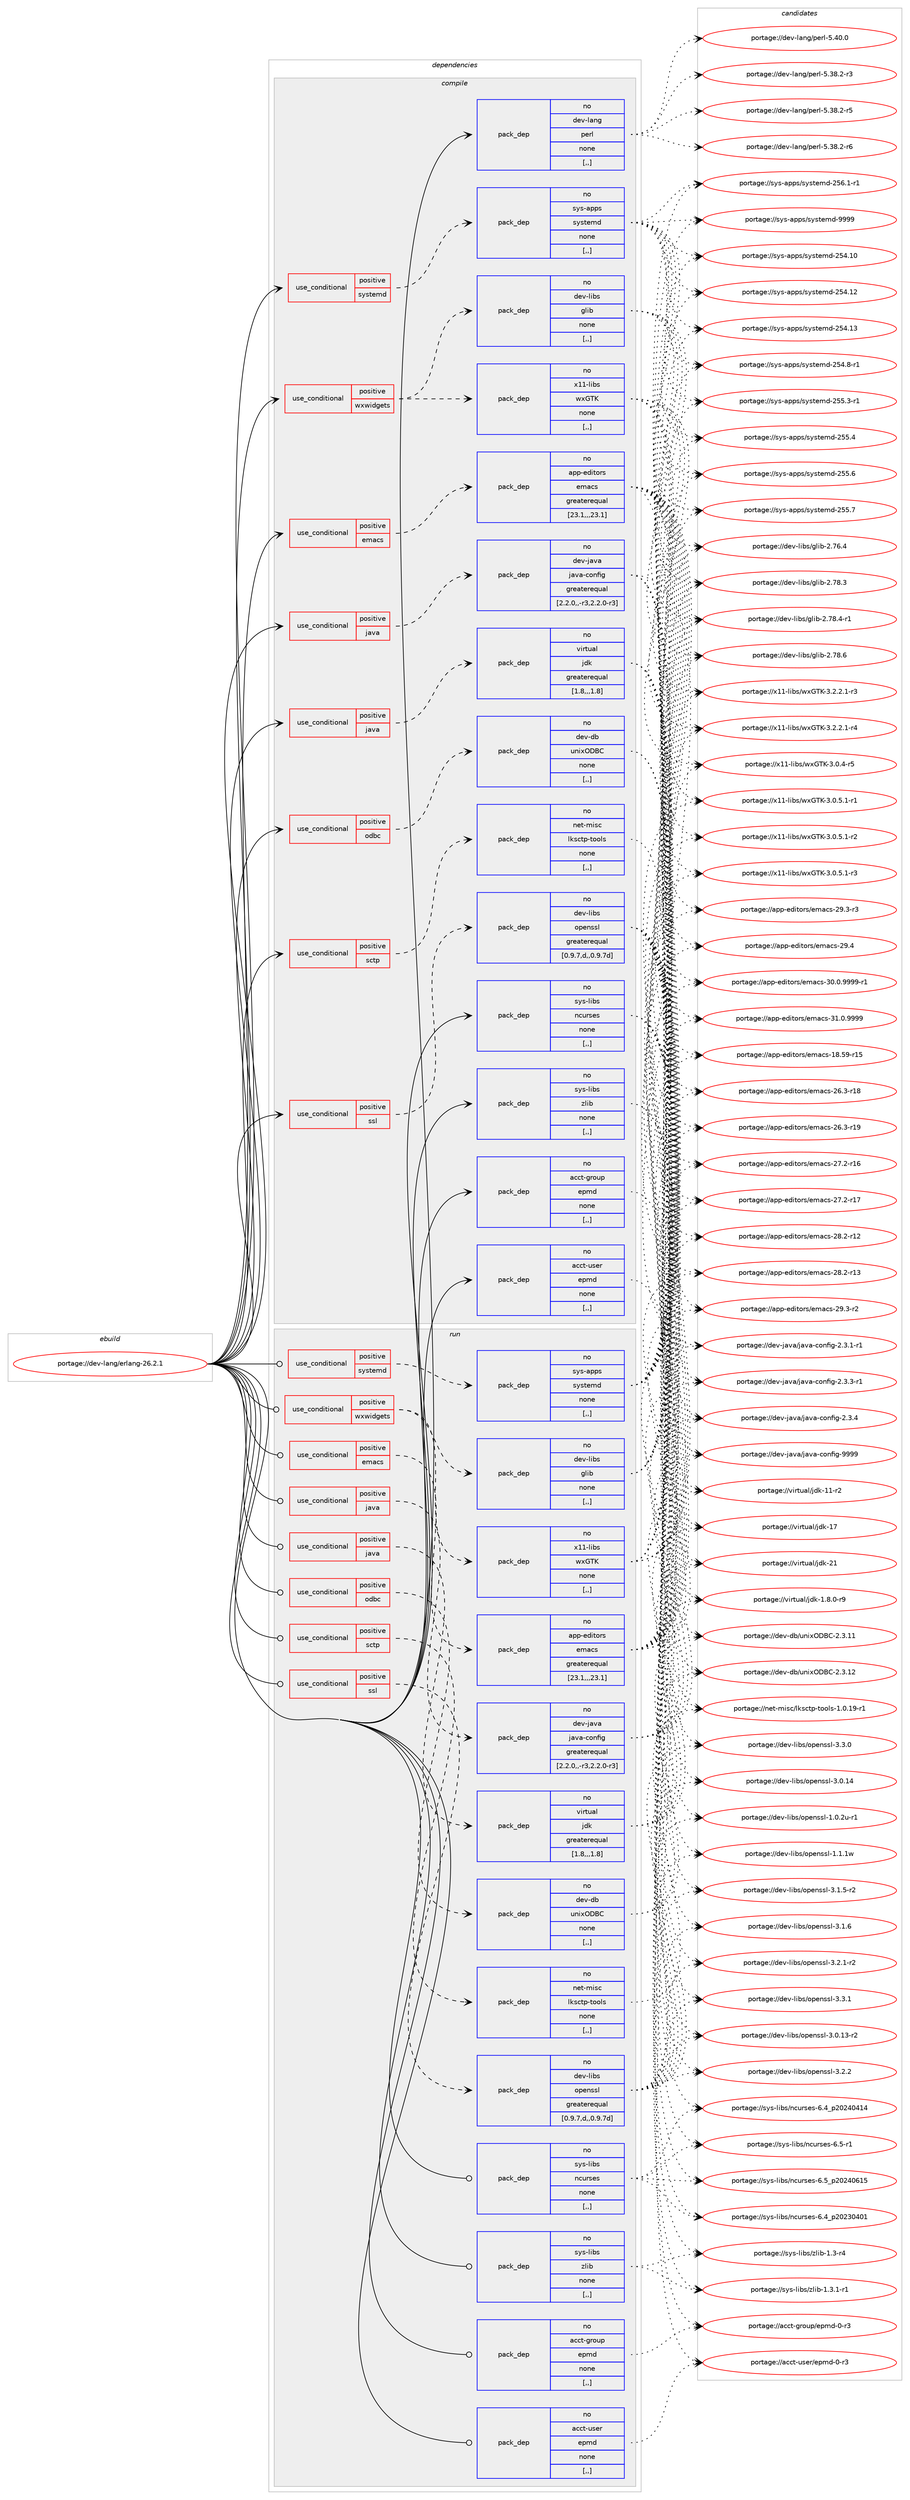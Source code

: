 digraph prolog {

# *************
# Graph options
# *************

newrank=true;
concentrate=true;
compound=true;
graph [rankdir=LR,fontname=Helvetica,fontsize=10,ranksep=1.5];#, ranksep=2.5, nodesep=0.2];
edge  [arrowhead=vee];
node  [fontname=Helvetica,fontsize=10];

# **********
# The ebuild
# **********

subgraph cluster_leftcol {
color=gray;
rank=same;
label=<<i>ebuild</i>>;
id [label="portage://dev-lang/erlang-26.2.1", color=red, width=4, href="../dev-lang/erlang-26.2.1.svg"];
}

# ****************
# The dependencies
# ****************

subgraph cluster_midcol {
color=gray;
label=<<i>dependencies</i>>;
subgraph cluster_compile {
fillcolor="#eeeeee";
style=filled;
label=<<i>compile</i>>;
subgraph cond22163 {
dependency96326 [label=<<TABLE BORDER="0" CELLBORDER="1" CELLSPACING="0" CELLPADDING="4"><TR><TD ROWSPAN="3" CELLPADDING="10">use_conditional</TD></TR><TR><TD>positive</TD></TR><TR><TD>emacs</TD></TR></TABLE>>, shape=none, color=red];
subgraph pack73131 {
dependency96327 [label=<<TABLE BORDER="0" CELLBORDER="1" CELLSPACING="0" CELLPADDING="4" WIDTH="220"><TR><TD ROWSPAN="6" CELLPADDING="30">pack_dep</TD></TR><TR><TD WIDTH="110">no</TD></TR><TR><TD>app-editors</TD></TR><TR><TD>emacs</TD></TR><TR><TD>greaterequal</TD></TR><TR><TD>[23.1,,,23.1]</TD></TR></TABLE>>, shape=none, color=blue];
}
dependency96326:e -> dependency96327:w [weight=20,style="dashed",arrowhead="vee"];
}
id:e -> dependency96326:w [weight=20,style="solid",arrowhead="vee"];
subgraph cond22164 {
dependency96328 [label=<<TABLE BORDER="0" CELLBORDER="1" CELLSPACING="0" CELLPADDING="4"><TR><TD ROWSPAN="3" CELLPADDING="10">use_conditional</TD></TR><TR><TD>positive</TD></TR><TR><TD>java</TD></TR></TABLE>>, shape=none, color=red];
subgraph pack73132 {
dependency96329 [label=<<TABLE BORDER="0" CELLBORDER="1" CELLSPACING="0" CELLPADDING="4" WIDTH="220"><TR><TD ROWSPAN="6" CELLPADDING="30">pack_dep</TD></TR><TR><TD WIDTH="110">no</TD></TR><TR><TD>dev-java</TD></TR><TR><TD>java-config</TD></TR><TR><TD>greaterequal</TD></TR><TR><TD>[2.2.0,,-r3,2.2.0-r3]</TD></TR></TABLE>>, shape=none, color=blue];
}
dependency96328:e -> dependency96329:w [weight=20,style="dashed",arrowhead="vee"];
}
id:e -> dependency96328:w [weight=20,style="solid",arrowhead="vee"];
subgraph cond22165 {
dependency96330 [label=<<TABLE BORDER="0" CELLBORDER="1" CELLSPACING="0" CELLPADDING="4"><TR><TD ROWSPAN="3" CELLPADDING="10">use_conditional</TD></TR><TR><TD>positive</TD></TR><TR><TD>java</TD></TR></TABLE>>, shape=none, color=red];
subgraph pack73133 {
dependency96331 [label=<<TABLE BORDER="0" CELLBORDER="1" CELLSPACING="0" CELLPADDING="4" WIDTH="220"><TR><TD ROWSPAN="6" CELLPADDING="30">pack_dep</TD></TR><TR><TD WIDTH="110">no</TD></TR><TR><TD>virtual</TD></TR><TR><TD>jdk</TD></TR><TR><TD>greaterequal</TD></TR><TR><TD>[1.8,,,1.8]</TD></TR></TABLE>>, shape=none, color=blue];
}
dependency96330:e -> dependency96331:w [weight=20,style="dashed",arrowhead="vee"];
}
id:e -> dependency96330:w [weight=20,style="solid",arrowhead="vee"];
subgraph cond22166 {
dependency96332 [label=<<TABLE BORDER="0" CELLBORDER="1" CELLSPACING="0" CELLPADDING="4"><TR><TD ROWSPAN="3" CELLPADDING="10">use_conditional</TD></TR><TR><TD>positive</TD></TR><TR><TD>odbc</TD></TR></TABLE>>, shape=none, color=red];
subgraph pack73134 {
dependency96333 [label=<<TABLE BORDER="0" CELLBORDER="1" CELLSPACING="0" CELLPADDING="4" WIDTH="220"><TR><TD ROWSPAN="6" CELLPADDING="30">pack_dep</TD></TR><TR><TD WIDTH="110">no</TD></TR><TR><TD>dev-db</TD></TR><TR><TD>unixODBC</TD></TR><TR><TD>none</TD></TR><TR><TD>[,,]</TD></TR></TABLE>>, shape=none, color=blue];
}
dependency96332:e -> dependency96333:w [weight=20,style="dashed",arrowhead="vee"];
}
id:e -> dependency96332:w [weight=20,style="solid",arrowhead="vee"];
subgraph cond22167 {
dependency96334 [label=<<TABLE BORDER="0" CELLBORDER="1" CELLSPACING="0" CELLPADDING="4"><TR><TD ROWSPAN="3" CELLPADDING="10">use_conditional</TD></TR><TR><TD>positive</TD></TR><TR><TD>sctp</TD></TR></TABLE>>, shape=none, color=red];
subgraph pack73135 {
dependency96335 [label=<<TABLE BORDER="0" CELLBORDER="1" CELLSPACING="0" CELLPADDING="4" WIDTH="220"><TR><TD ROWSPAN="6" CELLPADDING="30">pack_dep</TD></TR><TR><TD WIDTH="110">no</TD></TR><TR><TD>net-misc</TD></TR><TR><TD>lksctp-tools</TD></TR><TR><TD>none</TD></TR><TR><TD>[,,]</TD></TR></TABLE>>, shape=none, color=blue];
}
dependency96334:e -> dependency96335:w [weight=20,style="dashed",arrowhead="vee"];
}
id:e -> dependency96334:w [weight=20,style="solid",arrowhead="vee"];
subgraph cond22168 {
dependency96336 [label=<<TABLE BORDER="0" CELLBORDER="1" CELLSPACING="0" CELLPADDING="4"><TR><TD ROWSPAN="3" CELLPADDING="10">use_conditional</TD></TR><TR><TD>positive</TD></TR><TR><TD>ssl</TD></TR></TABLE>>, shape=none, color=red];
subgraph pack73136 {
dependency96337 [label=<<TABLE BORDER="0" CELLBORDER="1" CELLSPACING="0" CELLPADDING="4" WIDTH="220"><TR><TD ROWSPAN="6" CELLPADDING="30">pack_dep</TD></TR><TR><TD WIDTH="110">no</TD></TR><TR><TD>dev-libs</TD></TR><TR><TD>openssl</TD></TR><TR><TD>greaterequal</TD></TR><TR><TD>[0.9.7,d,,0.9.7d]</TD></TR></TABLE>>, shape=none, color=blue];
}
dependency96336:e -> dependency96337:w [weight=20,style="dashed",arrowhead="vee"];
}
id:e -> dependency96336:w [weight=20,style="solid",arrowhead="vee"];
subgraph cond22169 {
dependency96338 [label=<<TABLE BORDER="0" CELLBORDER="1" CELLSPACING="0" CELLPADDING="4"><TR><TD ROWSPAN="3" CELLPADDING="10">use_conditional</TD></TR><TR><TD>positive</TD></TR><TR><TD>systemd</TD></TR></TABLE>>, shape=none, color=red];
subgraph pack73137 {
dependency96339 [label=<<TABLE BORDER="0" CELLBORDER="1" CELLSPACING="0" CELLPADDING="4" WIDTH="220"><TR><TD ROWSPAN="6" CELLPADDING="30">pack_dep</TD></TR><TR><TD WIDTH="110">no</TD></TR><TR><TD>sys-apps</TD></TR><TR><TD>systemd</TD></TR><TR><TD>none</TD></TR><TR><TD>[,,]</TD></TR></TABLE>>, shape=none, color=blue];
}
dependency96338:e -> dependency96339:w [weight=20,style="dashed",arrowhead="vee"];
}
id:e -> dependency96338:w [weight=20,style="solid",arrowhead="vee"];
subgraph cond22170 {
dependency96340 [label=<<TABLE BORDER="0" CELLBORDER="1" CELLSPACING="0" CELLPADDING="4"><TR><TD ROWSPAN="3" CELLPADDING="10">use_conditional</TD></TR><TR><TD>positive</TD></TR><TR><TD>wxwidgets</TD></TR></TABLE>>, shape=none, color=red];
subgraph pack73138 {
dependency96341 [label=<<TABLE BORDER="0" CELLBORDER="1" CELLSPACING="0" CELLPADDING="4" WIDTH="220"><TR><TD ROWSPAN="6" CELLPADDING="30">pack_dep</TD></TR><TR><TD WIDTH="110">no</TD></TR><TR><TD>dev-libs</TD></TR><TR><TD>glib</TD></TR><TR><TD>none</TD></TR><TR><TD>[,,]</TD></TR></TABLE>>, shape=none, color=blue];
}
dependency96340:e -> dependency96341:w [weight=20,style="dashed",arrowhead="vee"];
subgraph pack73139 {
dependency96342 [label=<<TABLE BORDER="0" CELLBORDER="1" CELLSPACING="0" CELLPADDING="4" WIDTH="220"><TR><TD ROWSPAN="6" CELLPADDING="30">pack_dep</TD></TR><TR><TD WIDTH="110">no</TD></TR><TR><TD>x11-libs</TD></TR><TR><TD>wxGTK</TD></TR><TR><TD>none</TD></TR><TR><TD>[,,]</TD></TR></TABLE>>, shape=none, color=blue];
}
dependency96340:e -> dependency96342:w [weight=20,style="dashed",arrowhead="vee"];
}
id:e -> dependency96340:w [weight=20,style="solid",arrowhead="vee"];
subgraph pack73140 {
dependency96343 [label=<<TABLE BORDER="0" CELLBORDER="1" CELLSPACING="0" CELLPADDING="4" WIDTH="220"><TR><TD ROWSPAN="6" CELLPADDING="30">pack_dep</TD></TR><TR><TD WIDTH="110">no</TD></TR><TR><TD>acct-group</TD></TR><TR><TD>epmd</TD></TR><TR><TD>none</TD></TR><TR><TD>[,,]</TD></TR></TABLE>>, shape=none, color=blue];
}
id:e -> dependency96343:w [weight=20,style="solid",arrowhead="vee"];
subgraph pack73141 {
dependency96344 [label=<<TABLE BORDER="0" CELLBORDER="1" CELLSPACING="0" CELLPADDING="4" WIDTH="220"><TR><TD ROWSPAN="6" CELLPADDING="30">pack_dep</TD></TR><TR><TD WIDTH="110">no</TD></TR><TR><TD>acct-user</TD></TR><TR><TD>epmd</TD></TR><TR><TD>none</TD></TR><TR><TD>[,,]</TD></TR></TABLE>>, shape=none, color=blue];
}
id:e -> dependency96344:w [weight=20,style="solid",arrowhead="vee"];
subgraph pack73142 {
dependency96345 [label=<<TABLE BORDER="0" CELLBORDER="1" CELLSPACING="0" CELLPADDING="4" WIDTH="220"><TR><TD ROWSPAN="6" CELLPADDING="30">pack_dep</TD></TR><TR><TD WIDTH="110">no</TD></TR><TR><TD>dev-lang</TD></TR><TR><TD>perl</TD></TR><TR><TD>none</TD></TR><TR><TD>[,,]</TD></TR></TABLE>>, shape=none, color=blue];
}
id:e -> dependency96345:w [weight=20,style="solid",arrowhead="vee"];
subgraph pack73143 {
dependency96346 [label=<<TABLE BORDER="0" CELLBORDER="1" CELLSPACING="0" CELLPADDING="4" WIDTH="220"><TR><TD ROWSPAN="6" CELLPADDING="30">pack_dep</TD></TR><TR><TD WIDTH="110">no</TD></TR><TR><TD>sys-libs</TD></TR><TR><TD>ncurses</TD></TR><TR><TD>none</TD></TR><TR><TD>[,,]</TD></TR></TABLE>>, shape=none, color=blue];
}
id:e -> dependency96346:w [weight=20,style="solid",arrowhead="vee"];
subgraph pack73144 {
dependency96347 [label=<<TABLE BORDER="0" CELLBORDER="1" CELLSPACING="0" CELLPADDING="4" WIDTH="220"><TR><TD ROWSPAN="6" CELLPADDING="30">pack_dep</TD></TR><TR><TD WIDTH="110">no</TD></TR><TR><TD>sys-libs</TD></TR><TR><TD>zlib</TD></TR><TR><TD>none</TD></TR><TR><TD>[,,]</TD></TR></TABLE>>, shape=none, color=blue];
}
id:e -> dependency96347:w [weight=20,style="solid",arrowhead="vee"];
}
subgraph cluster_compileandrun {
fillcolor="#eeeeee";
style=filled;
label=<<i>compile and run</i>>;
}
subgraph cluster_run {
fillcolor="#eeeeee";
style=filled;
label=<<i>run</i>>;
subgraph cond22171 {
dependency96348 [label=<<TABLE BORDER="0" CELLBORDER="1" CELLSPACING="0" CELLPADDING="4"><TR><TD ROWSPAN="3" CELLPADDING="10">use_conditional</TD></TR><TR><TD>positive</TD></TR><TR><TD>emacs</TD></TR></TABLE>>, shape=none, color=red];
subgraph pack73145 {
dependency96349 [label=<<TABLE BORDER="0" CELLBORDER="1" CELLSPACING="0" CELLPADDING="4" WIDTH="220"><TR><TD ROWSPAN="6" CELLPADDING="30">pack_dep</TD></TR><TR><TD WIDTH="110">no</TD></TR><TR><TD>app-editors</TD></TR><TR><TD>emacs</TD></TR><TR><TD>greaterequal</TD></TR><TR><TD>[23.1,,,23.1]</TD></TR></TABLE>>, shape=none, color=blue];
}
dependency96348:e -> dependency96349:w [weight=20,style="dashed",arrowhead="vee"];
}
id:e -> dependency96348:w [weight=20,style="solid",arrowhead="odot"];
subgraph cond22172 {
dependency96350 [label=<<TABLE BORDER="0" CELLBORDER="1" CELLSPACING="0" CELLPADDING="4"><TR><TD ROWSPAN="3" CELLPADDING="10">use_conditional</TD></TR><TR><TD>positive</TD></TR><TR><TD>java</TD></TR></TABLE>>, shape=none, color=red];
subgraph pack73146 {
dependency96351 [label=<<TABLE BORDER="0" CELLBORDER="1" CELLSPACING="0" CELLPADDING="4" WIDTH="220"><TR><TD ROWSPAN="6" CELLPADDING="30">pack_dep</TD></TR><TR><TD WIDTH="110">no</TD></TR><TR><TD>dev-java</TD></TR><TR><TD>java-config</TD></TR><TR><TD>greaterequal</TD></TR><TR><TD>[2.2.0,,-r3,2.2.0-r3]</TD></TR></TABLE>>, shape=none, color=blue];
}
dependency96350:e -> dependency96351:w [weight=20,style="dashed",arrowhead="vee"];
}
id:e -> dependency96350:w [weight=20,style="solid",arrowhead="odot"];
subgraph cond22173 {
dependency96352 [label=<<TABLE BORDER="0" CELLBORDER="1" CELLSPACING="0" CELLPADDING="4"><TR><TD ROWSPAN="3" CELLPADDING="10">use_conditional</TD></TR><TR><TD>positive</TD></TR><TR><TD>java</TD></TR></TABLE>>, shape=none, color=red];
subgraph pack73147 {
dependency96353 [label=<<TABLE BORDER="0" CELLBORDER="1" CELLSPACING="0" CELLPADDING="4" WIDTH="220"><TR><TD ROWSPAN="6" CELLPADDING="30">pack_dep</TD></TR><TR><TD WIDTH="110">no</TD></TR><TR><TD>virtual</TD></TR><TR><TD>jdk</TD></TR><TR><TD>greaterequal</TD></TR><TR><TD>[1.8,,,1.8]</TD></TR></TABLE>>, shape=none, color=blue];
}
dependency96352:e -> dependency96353:w [weight=20,style="dashed",arrowhead="vee"];
}
id:e -> dependency96352:w [weight=20,style="solid",arrowhead="odot"];
subgraph cond22174 {
dependency96354 [label=<<TABLE BORDER="0" CELLBORDER="1" CELLSPACING="0" CELLPADDING="4"><TR><TD ROWSPAN="3" CELLPADDING="10">use_conditional</TD></TR><TR><TD>positive</TD></TR><TR><TD>odbc</TD></TR></TABLE>>, shape=none, color=red];
subgraph pack73148 {
dependency96355 [label=<<TABLE BORDER="0" CELLBORDER="1" CELLSPACING="0" CELLPADDING="4" WIDTH="220"><TR><TD ROWSPAN="6" CELLPADDING="30">pack_dep</TD></TR><TR><TD WIDTH="110">no</TD></TR><TR><TD>dev-db</TD></TR><TR><TD>unixODBC</TD></TR><TR><TD>none</TD></TR><TR><TD>[,,]</TD></TR></TABLE>>, shape=none, color=blue];
}
dependency96354:e -> dependency96355:w [weight=20,style="dashed",arrowhead="vee"];
}
id:e -> dependency96354:w [weight=20,style="solid",arrowhead="odot"];
subgraph cond22175 {
dependency96356 [label=<<TABLE BORDER="0" CELLBORDER="1" CELLSPACING="0" CELLPADDING="4"><TR><TD ROWSPAN="3" CELLPADDING="10">use_conditional</TD></TR><TR><TD>positive</TD></TR><TR><TD>sctp</TD></TR></TABLE>>, shape=none, color=red];
subgraph pack73149 {
dependency96357 [label=<<TABLE BORDER="0" CELLBORDER="1" CELLSPACING="0" CELLPADDING="4" WIDTH="220"><TR><TD ROWSPAN="6" CELLPADDING="30">pack_dep</TD></TR><TR><TD WIDTH="110">no</TD></TR><TR><TD>net-misc</TD></TR><TR><TD>lksctp-tools</TD></TR><TR><TD>none</TD></TR><TR><TD>[,,]</TD></TR></TABLE>>, shape=none, color=blue];
}
dependency96356:e -> dependency96357:w [weight=20,style="dashed",arrowhead="vee"];
}
id:e -> dependency96356:w [weight=20,style="solid",arrowhead="odot"];
subgraph cond22176 {
dependency96358 [label=<<TABLE BORDER="0" CELLBORDER="1" CELLSPACING="0" CELLPADDING="4"><TR><TD ROWSPAN="3" CELLPADDING="10">use_conditional</TD></TR><TR><TD>positive</TD></TR><TR><TD>ssl</TD></TR></TABLE>>, shape=none, color=red];
subgraph pack73150 {
dependency96359 [label=<<TABLE BORDER="0" CELLBORDER="1" CELLSPACING="0" CELLPADDING="4" WIDTH="220"><TR><TD ROWSPAN="6" CELLPADDING="30">pack_dep</TD></TR><TR><TD WIDTH="110">no</TD></TR><TR><TD>dev-libs</TD></TR><TR><TD>openssl</TD></TR><TR><TD>greaterequal</TD></TR><TR><TD>[0.9.7,d,,0.9.7d]</TD></TR></TABLE>>, shape=none, color=blue];
}
dependency96358:e -> dependency96359:w [weight=20,style="dashed",arrowhead="vee"];
}
id:e -> dependency96358:w [weight=20,style="solid",arrowhead="odot"];
subgraph cond22177 {
dependency96360 [label=<<TABLE BORDER="0" CELLBORDER="1" CELLSPACING="0" CELLPADDING="4"><TR><TD ROWSPAN="3" CELLPADDING="10">use_conditional</TD></TR><TR><TD>positive</TD></TR><TR><TD>systemd</TD></TR></TABLE>>, shape=none, color=red];
subgraph pack73151 {
dependency96361 [label=<<TABLE BORDER="0" CELLBORDER="1" CELLSPACING="0" CELLPADDING="4" WIDTH="220"><TR><TD ROWSPAN="6" CELLPADDING="30">pack_dep</TD></TR><TR><TD WIDTH="110">no</TD></TR><TR><TD>sys-apps</TD></TR><TR><TD>systemd</TD></TR><TR><TD>none</TD></TR><TR><TD>[,,]</TD></TR></TABLE>>, shape=none, color=blue];
}
dependency96360:e -> dependency96361:w [weight=20,style="dashed",arrowhead="vee"];
}
id:e -> dependency96360:w [weight=20,style="solid",arrowhead="odot"];
subgraph cond22178 {
dependency96362 [label=<<TABLE BORDER="0" CELLBORDER="1" CELLSPACING="0" CELLPADDING="4"><TR><TD ROWSPAN="3" CELLPADDING="10">use_conditional</TD></TR><TR><TD>positive</TD></TR><TR><TD>wxwidgets</TD></TR></TABLE>>, shape=none, color=red];
subgraph pack73152 {
dependency96363 [label=<<TABLE BORDER="0" CELLBORDER="1" CELLSPACING="0" CELLPADDING="4" WIDTH="220"><TR><TD ROWSPAN="6" CELLPADDING="30">pack_dep</TD></TR><TR><TD WIDTH="110">no</TD></TR><TR><TD>dev-libs</TD></TR><TR><TD>glib</TD></TR><TR><TD>none</TD></TR><TR><TD>[,,]</TD></TR></TABLE>>, shape=none, color=blue];
}
dependency96362:e -> dependency96363:w [weight=20,style="dashed",arrowhead="vee"];
subgraph pack73153 {
dependency96364 [label=<<TABLE BORDER="0" CELLBORDER="1" CELLSPACING="0" CELLPADDING="4" WIDTH="220"><TR><TD ROWSPAN="6" CELLPADDING="30">pack_dep</TD></TR><TR><TD WIDTH="110">no</TD></TR><TR><TD>x11-libs</TD></TR><TR><TD>wxGTK</TD></TR><TR><TD>none</TD></TR><TR><TD>[,,]</TD></TR></TABLE>>, shape=none, color=blue];
}
dependency96362:e -> dependency96364:w [weight=20,style="dashed",arrowhead="vee"];
}
id:e -> dependency96362:w [weight=20,style="solid",arrowhead="odot"];
subgraph pack73154 {
dependency96365 [label=<<TABLE BORDER="0" CELLBORDER="1" CELLSPACING="0" CELLPADDING="4" WIDTH="220"><TR><TD ROWSPAN="6" CELLPADDING="30">pack_dep</TD></TR><TR><TD WIDTH="110">no</TD></TR><TR><TD>acct-group</TD></TR><TR><TD>epmd</TD></TR><TR><TD>none</TD></TR><TR><TD>[,,]</TD></TR></TABLE>>, shape=none, color=blue];
}
id:e -> dependency96365:w [weight=20,style="solid",arrowhead="odot"];
subgraph pack73155 {
dependency96366 [label=<<TABLE BORDER="0" CELLBORDER="1" CELLSPACING="0" CELLPADDING="4" WIDTH="220"><TR><TD ROWSPAN="6" CELLPADDING="30">pack_dep</TD></TR><TR><TD WIDTH="110">no</TD></TR><TR><TD>acct-user</TD></TR><TR><TD>epmd</TD></TR><TR><TD>none</TD></TR><TR><TD>[,,]</TD></TR></TABLE>>, shape=none, color=blue];
}
id:e -> dependency96366:w [weight=20,style="solid",arrowhead="odot"];
subgraph pack73156 {
dependency96367 [label=<<TABLE BORDER="0" CELLBORDER="1" CELLSPACING="0" CELLPADDING="4" WIDTH="220"><TR><TD ROWSPAN="6" CELLPADDING="30">pack_dep</TD></TR><TR><TD WIDTH="110">no</TD></TR><TR><TD>sys-libs</TD></TR><TR><TD>ncurses</TD></TR><TR><TD>none</TD></TR><TR><TD>[,,]</TD></TR></TABLE>>, shape=none, color=blue];
}
id:e -> dependency96367:w [weight=20,style="solid",arrowhead="odot"];
subgraph pack73157 {
dependency96368 [label=<<TABLE BORDER="0" CELLBORDER="1" CELLSPACING="0" CELLPADDING="4" WIDTH="220"><TR><TD ROWSPAN="6" CELLPADDING="30">pack_dep</TD></TR><TR><TD WIDTH="110">no</TD></TR><TR><TD>sys-libs</TD></TR><TR><TD>zlib</TD></TR><TR><TD>none</TD></TR><TR><TD>[,,]</TD></TR></TABLE>>, shape=none, color=blue];
}
id:e -> dependency96368:w [weight=20,style="solid",arrowhead="odot"];
}
}

# **************
# The candidates
# **************

subgraph cluster_choices {
rank=same;
color=gray;
label=<<i>candidates</i>>;

subgraph choice73131 {
color=black;
nodesep=1;
choice9711211245101100105116111114115471011099799115454956465357451144953 [label="portage://app-editors/emacs-18.59-r15", color=red, width=4,href="../app-editors/emacs-18.59-r15.svg"];
choice97112112451011001051161111141154710110997991154550544651451144956 [label="portage://app-editors/emacs-26.3-r18", color=red, width=4,href="../app-editors/emacs-26.3-r18.svg"];
choice97112112451011001051161111141154710110997991154550544651451144957 [label="portage://app-editors/emacs-26.3-r19", color=red, width=4,href="../app-editors/emacs-26.3-r19.svg"];
choice97112112451011001051161111141154710110997991154550554650451144954 [label="portage://app-editors/emacs-27.2-r16", color=red, width=4,href="../app-editors/emacs-27.2-r16.svg"];
choice97112112451011001051161111141154710110997991154550554650451144955 [label="portage://app-editors/emacs-27.2-r17", color=red, width=4,href="../app-editors/emacs-27.2-r17.svg"];
choice97112112451011001051161111141154710110997991154550564650451144950 [label="portage://app-editors/emacs-28.2-r12", color=red, width=4,href="../app-editors/emacs-28.2-r12.svg"];
choice97112112451011001051161111141154710110997991154550564650451144951 [label="portage://app-editors/emacs-28.2-r13", color=red, width=4,href="../app-editors/emacs-28.2-r13.svg"];
choice971121124510110010511611111411547101109979911545505746514511450 [label="portage://app-editors/emacs-29.3-r2", color=red, width=4,href="../app-editors/emacs-29.3-r2.svg"];
choice971121124510110010511611111411547101109979911545505746514511451 [label="portage://app-editors/emacs-29.3-r3", color=red, width=4,href="../app-editors/emacs-29.3-r3.svg"];
choice97112112451011001051161111141154710110997991154550574652 [label="portage://app-editors/emacs-29.4", color=red, width=4,href="../app-editors/emacs-29.4.svg"];
choice9711211245101100105116111114115471011099799115455148464846575757574511449 [label="portage://app-editors/emacs-30.0.9999-r1", color=red, width=4,href="../app-editors/emacs-30.0.9999-r1.svg"];
choice971121124510110010511611111411547101109979911545514946484657575757 [label="portage://app-editors/emacs-31.0.9999", color=red, width=4,href="../app-editors/emacs-31.0.9999.svg"];
dependency96327:e -> choice9711211245101100105116111114115471011099799115454956465357451144953:w [style=dotted,weight="100"];
dependency96327:e -> choice97112112451011001051161111141154710110997991154550544651451144956:w [style=dotted,weight="100"];
dependency96327:e -> choice97112112451011001051161111141154710110997991154550544651451144957:w [style=dotted,weight="100"];
dependency96327:e -> choice97112112451011001051161111141154710110997991154550554650451144954:w [style=dotted,weight="100"];
dependency96327:e -> choice97112112451011001051161111141154710110997991154550554650451144955:w [style=dotted,weight="100"];
dependency96327:e -> choice97112112451011001051161111141154710110997991154550564650451144950:w [style=dotted,weight="100"];
dependency96327:e -> choice97112112451011001051161111141154710110997991154550564650451144951:w [style=dotted,weight="100"];
dependency96327:e -> choice971121124510110010511611111411547101109979911545505746514511450:w [style=dotted,weight="100"];
dependency96327:e -> choice971121124510110010511611111411547101109979911545505746514511451:w [style=dotted,weight="100"];
dependency96327:e -> choice97112112451011001051161111141154710110997991154550574652:w [style=dotted,weight="100"];
dependency96327:e -> choice9711211245101100105116111114115471011099799115455148464846575757574511449:w [style=dotted,weight="100"];
dependency96327:e -> choice971121124510110010511611111411547101109979911545514946484657575757:w [style=dotted,weight="100"];
}
subgraph choice73132 {
color=black;
nodesep=1;
choice10010111845106971189747106971189745991111101021051034550465146494511449 [label="portage://dev-java/java-config-2.3.1-r1", color=red, width=4,href="../dev-java/java-config-2.3.1-r1.svg"];
choice10010111845106971189747106971189745991111101021051034550465146514511449 [label="portage://dev-java/java-config-2.3.3-r1", color=red, width=4,href="../dev-java/java-config-2.3.3-r1.svg"];
choice1001011184510697118974710697118974599111110102105103455046514652 [label="portage://dev-java/java-config-2.3.4", color=red, width=4,href="../dev-java/java-config-2.3.4.svg"];
choice10010111845106971189747106971189745991111101021051034557575757 [label="portage://dev-java/java-config-9999", color=red, width=4,href="../dev-java/java-config-9999.svg"];
dependency96329:e -> choice10010111845106971189747106971189745991111101021051034550465146494511449:w [style=dotted,weight="100"];
dependency96329:e -> choice10010111845106971189747106971189745991111101021051034550465146514511449:w [style=dotted,weight="100"];
dependency96329:e -> choice1001011184510697118974710697118974599111110102105103455046514652:w [style=dotted,weight="100"];
dependency96329:e -> choice10010111845106971189747106971189745991111101021051034557575757:w [style=dotted,weight="100"];
}
subgraph choice73133 {
color=black;
nodesep=1;
choice11810511411611797108471061001074549465646484511457 [label="portage://virtual/jdk-1.8.0-r9", color=red, width=4,href="../virtual/jdk-1.8.0-r9.svg"];
choice11810511411611797108471061001074549494511450 [label="portage://virtual/jdk-11-r2", color=red, width=4,href="../virtual/jdk-11-r2.svg"];
choice1181051141161179710847106100107454955 [label="portage://virtual/jdk-17", color=red, width=4,href="../virtual/jdk-17.svg"];
choice1181051141161179710847106100107455049 [label="portage://virtual/jdk-21", color=red, width=4,href="../virtual/jdk-21.svg"];
dependency96331:e -> choice11810511411611797108471061001074549465646484511457:w [style=dotted,weight="100"];
dependency96331:e -> choice11810511411611797108471061001074549494511450:w [style=dotted,weight="100"];
dependency96331:e -> choice1181051141161179710847106100107454955:w [style=dotted,weight="100"];
dependency96331:e -> choice1181051141161179710847106100107455049:w [style=dotted,weight="100"];
}
subgraph choice73134 {
color=black;
nodesep=1;
choice1001011184510098471171101051207968666745504651464949 [label="portage://dev-db/unixODBC-2.3.11", color=red, width=4,href="../dev-db/unixODBC-2.3.11.svg"];
choice1001011184510098471171101051207968666745504651464950 [label="portage://dev-db/unixODBC-2.3.12", color=red, width=4,href="../dev-db/unixODBC-2.3.12.svg"];
dependency96333:e -> choice1001011184510098471171101051207968666745504651464949:w [style=dotted,weight="100"];
dependency96333:e -> choice1001011184510098471171101051207968666745504651464950:w [style=dotted,weight="100"];
}
subgraph choice73135 {
color=black;
nodesep=1;
choice1101011164510910511599471081071159911611245116111111108115454946484649574511449 [label="portage://net-misc/lksctp-tools-1.0.19-r1", color=red, width=4,href="../net-misc/lksctp-tools-1.0.19-r1.svg"];
dependency96335:e -> choice1101011164510910511599471081071159911611245116111111108115454946484649574511449:w [style=dotted,weight="100"];
}
subgraph choice73136 {
color=black;
nodesep=1;
choice1001011184510810598115471111121011101151151084549464846501174511449 [label="portage://dev-libs/openssl-1.0.2u-r1", color=red, width=4,href="../dev-libs/openssl-1.0.2u-r1.svg"];
choice100101118451081059811547111112101110115115108454946494649119 [label="portage://dev-libs/openssl-1.1.1w", color=red, width=4,href="../dev-libs/openssl-1.1.1w.svg"];
choice100101118451081059811547111112101110115115108455146484649514511450 [label="portage://dev-libs/openssl-3.0.13-r2", color=red, width=4,href="../dev-libs/openssl-3.0.13-r2.svg"];
choice10010111845108105981154711111210111011511510845514648464952 [label="portage://dev-libs/openssl-3.0.14", color=red, width=4,href="../dev-libs/openssl-3.0.14.svg"];
choice1001011184510810598115471111121011101151151084551464946534511450 [label="portage://dev-libs/openssl-3.1.5-r2", color=red, width=4,href="../dev-libs/openssl-3.1.5-r2.svg"];
choice100101118451081059811547111112101110115115108455146494654 [label="portage://dev-libs/openssl-3.1.6", color=red, width=4,href="../dev-libs/openssl-3.1.6.svg"];
choice1001011184510810598115471111121011101151151084551465046494511450 [label="portage://dev-libs/openssl-3.2.1-r2", color=red, width=4,href="../dev-libs/openssl-3.2.1-r2.svg"];
choice100101118451081059811547111112101110115115108455146504650 [label="portage://dev-libs/openssl-3.2.2", color=red, width=4,href="../dev-libs/openssl-3.2.2.svg"];
choice100101118451081059811547111112101110115115108455146514648 [label="portage://dev-libs/openssl-3.3.0", color=red, width=4,href="../dev-libs/openssl-3.3.0.svg"];
choice100101118451081059811547111112101110115115108455146514649 [label="portage://dev-libs/openssl-3.3.1", color=red, width=4,href="../dev-libs/openssl-3.3.1.svg"];
dependency96337:e -> choice1001011184510810598115471111121011101151151084549464846501174511449:w [style=dotted,weight="100"];
dependency96337:e -> choice100101118451081059811547111112101110115115108454946494649119:w [style=dotted,weight="100"];
dependency96337:e -> choice100101118451081059811547111112101110115115108455146484649514511450:w [style=dotted,weight="100"];
dependency96337:e -> choice10010111845108105981154711111210111011511510845514648464952:w [style=dotted,weight="100"];
dependency96337:e -> choice1001011184510810598115471111121011101151151084551464946534511450:w [style=dotted,weight="100"];
dependency96337:e -> choice100101118451081059811547111112101110115115108455146494654:w [style=dotted,weight="100"];
dependency96337:e -> choice1001011184510810598115471111121011101151151084551465046494511450:w [style=dotted,weight="100"];
dependency96337:e -> choice100101118451081059811547111112101110115115108455146504650:w [style=dotted,weight="100"];
dependency96337:e -> choice100101118451081059811547111112101110115115108455146514648:w [style=dotted,weight="100"];
dependency96337:e -> choice100101118451081059811547111112101110115115108455146514649:w [style=dotted,weight="100"];
}
subgraph choice73137 {
color=black;
nodesep=1;
choice11512111545971121121154711512111511610110910045505352464948 [label="portage://sys-apps/systemd-254.10", color=red, width=4,href="../sys-apps/systemd-254.10.svg"];
choice11512111545971121121154711512111511610110910045505352464950 [label="portage://sys-apps/systemd-254.12", color=red, width=4,href="../sys-apps/systemd-254.12.svg"];
choice11512111545971121121154711512111511610110910045505352464951 [label="portage://sys-apps/systemd-254.13", color=red, width=4,href="../sys-apps/systemd-254.13.svg"];
choice1151211154597112112115471151211151161011091004550535246564511449 [label="portage://sys-apps/systemd-254.8-r1", color=red, width=4,href="../sys-apps/systemd-254.8-r1.svg"];
choice1151211154597112112115471151211151161011091004550535346514511449 [label="portage://sys-apps/systemd-255.3-r1", color=red, width=4,href="../sys-apps/systemd-255.3-r1.svg"];
choice115121115459711211211547115121115116101109100455053534652 [label="portage://sys-apps/systemd-255.4", color=red, width=4,href="../sys-apps/systemd-255.4.svg"];
choice115121115459711211211547115121115116101109100455053534654 [label="portage://sys-apps/systemd-255.6", color=red, width=4,href="../sys-apps/systemd-255.6.svg"];
choice115121115459711211211547115121115116101109100455053534655 [label="portage://sys-apps/systemd-255.7", color=red, width=4,href="../sys-apps/systemd-255.7.svg"];
choice1151211154597112112115471151211151161011091004550535446494511449 [label="portage://sys-apps/systemd-256.1-r1", color=red, width=4,href="../sys-apps/systemd-256.1-r1.svg"];
choice1151211154597112112115471151211151161011091004557575757 [label="portage://sys-apps/systemd-9999", color=red, width=4,href="../sys-apps/systemd-9999.svg"];
dependency96339:e -> choice11512111545971121121154711512111511610110910045505352464948:w [style=dotted,weight="100"];
dependency96339:e -> choice11512111545971121121154711512111511610110910045505352464950:w [style=dotted,weight="100"];
dependency96339:e -> choice11512111545971121121154711512111511610110910045505352464951:w [style=dotted,weight="100"];
dependency96339:e -> choice1151211154597112112115471151211151161011091004550535246564511449:w [style=dotted,weight="100"];
dependency96339:e -> choice1151211154597112112115471151211151161011091004550535346514511449:w [style=dotted,weight="100"];
dependency96339:e -> choice115121115459711211211547115121115116101109100455053534652:w [style=dotted,weight="100"];
dependency96339:e -> choice115121115459711211211547115121115116101109100455053534654:w [style=dotted,weight="100"];
dependency96339:e -> choice115121115459711211211547115121115116101109100455053534655:w [style=dotted,weight="100"];
dependency96339:e -> choice1151211154597112112115471151211151161011091004550535446494511449:w [style=dotted,weight="100"];
dependency96339:e -> choice1151211154597112112115471151211151161011091004557575757:w [style=dotted,weight="100"];
}
subgraph choice73138 {
color=black;
nodesep=1;
choice1001011184510810598115471031081059845504655544652 [label="portage://dev-libs/glib-2.76.4", color=red, width=4,href="../dev-libs/glib-2.76.4.svg"];
choice1001011184510810598115471031081059845504655564651 [label="portage://dev-libs/glib-2.78.3", color=red, width=4,href="../dev-libs/glib-2.78.3.svg"];
choice10010111845108105981154710310810598455046555646524511449 [label="portage://dev-libs/glib-2.78.4-r1", color=red, width=4,href="../dev-libs/glib-2.78.4-r1.svg"];
choice1001011184510810598115471031081059845504655564654 [label="portage://dev-libs/glib-2.78.6", color=red, width=4,href="../dev-libs/glib-2.78.6.svg"];
dependency96341:e -> choice1001011184510810598115471031081059845504655544652:w [style=dotted,weight="100"];
dependency96341:e -> choice1001011184510810598115471031081059845504655564651:w [style=dotted,weight="100"];
dependency96341:e -> choice10010111845108105981154710310810598455046555646524511449:w [style=dotted,weight="100"];
dependency96341:e -> choice1001011184510810598115471031081059845504655564654:w [style=dotted,weight="100"];
}
subgraph choice73139 {
color=black;
nodesep=1;
choice12049494510810598115471191207184754551464846524511453 [label="portage://x11-libs/wxGTK-3.0.4-r5", color=red, width=4,href="../x11-libs/wxGTK-3.0.4-r5.svg"];
choice120494945108105981154711912071847545514648465346494511449 [label="portage://x11-libs/wxGTK-3.0.5.1-r1", color=red, width=4,href="../x11-libs/wxGTK-3.0.5.1-r1.svg"];
choice120494945108105981154711912071847545514648465346494511450 [label="portage://x11-libs/wxGTK-3.0.5.1-r2", color=red, width=4,href="../x11-libs/wxGTK-3.0.5.1-r2.svg"];
choice120494945108105981154711912071847545514648465346494511451 [label="portage://x11-libs/wxGTK-3.0.5.1-r3", color=red, width=4,href="../x11-libs/wxGTK-3.0.5.1-r3.svg"];
choice120494945108105981154711912071847545514650465046494511451 [label="portage://x11-libs/wxGTK-3.2.2.1-r3", color=red, width=4,href="../x11-libs/wxGTK-3.2.2.1-r3.svg"];
choice120494945108105981154711912071847545514650465046494511452 [label="portage://x11-libs/wxGTK-3.2.2.1-r4", color=red, width=4,href="../x11-libs/wxGTK-3.2.2.1-r4.svg"];
dependency96342:e -> choice12049494510810598115471191207184754551464846524511453:w [style=dotted,weight="100"];
dependency96342:e -> choice120494945108105981154711912071847545514648465346494511449:w [style=dotted,weight="100"];
dependency96342:e -> choice120494945108105981154711912071847545514648465346494511450:w [style=dotted,weight="100"];
dependency96342:e -> choice120494945108105981154711912071847545514648465346494511451:w [style=dotted,weight="100"];
dependency96342:e -> choice120494945108105981154711912071847545514650465046494511451:w [style=dotted,weight="100"];
dependency96342:e -> choice120494945108105981154711912071847545514650465046494511452:w [style=dotted,weight="100"];
}
subgraph choice73140 {
color=black;
nodesep=1;
choice979999116451031141111171124710111210910045484511451 [label="portage://acct-group/epmd-0-r3", color=red, width=4,href="../acct-group/epmd-0-r3.svg"];
dependency96343:e -> choice979999116451031141111171124710111210910045484511451:w [style=dotted,weight="100"];
}
subgraph choice73141 {
color=black;
nodesep=1;
choice979999116451171151011144710111210910045484511451 [label="portage://acct-user/epmd-0-r3", color=red, width=4,href="../acct-user/epmd-0-r3.svg"];
dependency96344:e -> choice979999116451171151011144710111210910045484511451:w [style=dotted,weight="100"];
}
subgraph choice73142 {
color=black;
nodesep=1;
choice100101118451089711010347112101114108455346515646504511451 [label="portage://dev-lang/perl-5.38.2-r3", color=red, width=4,href="../dev-lang/perl-5.38.2-r3.svg"];
choice100101118451089711010347112101114108455346515646504511453 [label="portage://dev-lang/perl-5.38.2-r5", color=red, width=4,href="../dev-lang/perl-5.38.2-r5.svg"];
choice100101118451089711010347112101114108455346515646504511454 [label="portage://dev-lang/perl-5.38.2-r6", color=red, width=4,href="../dev-lang/perl-5.38.2-r6.svg"];
choice10010111845108971101034711210111410845534652484648 [label="portage://dev-lang/perl-5.40.0", color=red, width=4,href="../dev-lang/perl-5.40.0.svg"];
dependency96345:e -> choice100101118451089711010347112101114108455346515646504511451:w [style=dotted,weight="100"];
dependency96345:e -> choice100101118451089711010347112101114108455346515646504511453:w [style=dotted,weight="100"];
dependency96345:e -> choice100101118451089711010347112101114108455346515646504511454:w [style=dotted,weight="100"];
dependency96345:e -> choice10010111845108971101034711210111410845534652484648:w [style=dotted,weight="100"];
}
subgraph choice73143 {
color=black;
nodesep=1;
choice1151211154510810598115471109911711411510111545544652951125048505148524849 [label="portage://sys-libs/ncurses-6.4_p20230401", color=red, width=4,href="../sys-libs/ncurses-6.4_p20230401.svg"];
choice1151211154510810598115471109911711411510111545544652951125048505248524952 [label="portage://sys-libs/ncurses-6.4_p20240414", color=red, width=4,href="../sys-libs/ncurses-6.4_p20240414.svg"];
choice11512111545108105981154711099117114115101115455446534511449 [label="portage://sys-libs/ncurses-6.5-r1", color=red, width=4,href="../sys-libs/ncurses-6.5-r1.svg"];
choice1151211154510810598115471109911711411510111545544653951125048505248544953 [label="portage://sys-libs/ncurses-6.5_p20240615", color=red, width=4,href="../sys-libs/ncurses-6.5_p20240615.svg"];
dependency96346:e -> choice1151211154510810598115471109911711411510111545544652951125048505148524849:w [style=dotted,weight="100"];
dependency96346:e -> choice1151211154510810598115471109911711411510111545544652951125048505248524952:w [style=dotted,weight="100"];
dependency96346:e -> choice11512111545108105981154711099117114115101115455446534511449:w [style=dotted,weight="100"];
dependency96346:e -> choice1151211154510810598115471109911711411510111545544653951125048505248544953:w [style=dotted,weight="100"];
}
subgraph choice73144 {
color=black;
nodesep=1;
choice11512111545108105981154712210810598454946514511452 [label="portage://sys-libs/zlib-1.3-r4", color=red, width=4,href="../sys-libs/zlib-1.3-r4.svg"];
choice115121115451081059811547122108105984549465146494511449 [label="portage://sys-libs/zlib-1.3.1-r1", color=red, width=4,href="../sys-libs/zlib-1.3.1-r1.svg"];
dependency96347:e -> choice11512111545108105981154712210810598454946514511452:w [style=dotted,weight="100"];
dependency96347:e -> choice115121115451081059811547122108105984549465146494511449:w [style=dotted,weight="100"];
}
subgraph choice73145 {
color=black;
nodesep=1;
choice9711211245101100105116111114115471011099799115454956465357451144953 [label="portage://app-editors/emacs-18.59-r15", color=red, width=4,href="../app-editors/emacs-18.59-r15.svg"];
choice97112112451011001051161111141154710110997991154550544651451144956 [label="portage://app-editors/emacs-26.3-r18", color=red, width=4,href="../app-editors/emacs-26.3-r18.svg"];
choice97112112451011001051161111141154710110997991154550544651451144957 [label="portage://app-editors/emacs-26.3-r19", color=red, width=4,href="../app-editors/emacs-26.3-r19.svg"];
choice97112112451011001051161111141154710110997991154550554650451144954 [label="portage://app-editors/emacs-27.2-r16", color=red, width=4,href="../app-editors/emacs-27.2-r16.svg"];
choice97112112451011001051161111141154710110997991154550554650451144955 [label="portage://app-editors/emacs-27.2-r17", color=red, width=4,href="../app-editors/emacs-27.2-r17.svg"];
choice97112112451011001051161111141154710110997991154550564650451144950 [label="portage://app-editors/emacs-28.2-r12", color=red, width=4,href="../app-editors/emacs-28.2-r12.svg"];
choice97112112451011001051161111141154710110997991154550564650451144951 [label="portage://app-editors/emacs-28.2-r13", color=red, width=4,href="../app-editors/emacs-28.2-r13.svg"];
choice971121124510110010511611111411547101109979911545505746514511450 [label="portage://app-editors/emacs-29.3-r2", color=red, width=4,href="../app-editors/emacs-29.3-r2.svg"];
choice971121124510110010511611111411547101109979911545505746514511451 [label="portage://app-editors/emacs-29.3-r3", color=red, width=4,href="../app-editors/emacs-29.3-r3.svg"];
choice97112112451011001051161111141154710110997991154550574652 [label="portage://app-editors/emacs-29.4", color=red, width=4,href="../app-editors/emacs-29.4.svg"];
choice9711211245101100105116111114115471011099799115455148464846575757574511449 [label="portage://app-editors/emacs-30.0.9999-r1", color=red, width=4,href="../app-editors/emacs-30.0.9999-r1.svg"];
choice971121124510110010511611111411547101109979911545514946484657575757 [label="portage://app-editors/emacs-31.0.9999", color=red, width=4,href="../app-editors/emacs-31.0.9999.svg"];
dependency96349:e -> choice9711211245101100105116111114115471011099799115454956465357451144953:w [style=dotted,weight="100"];
dependency96349:e -> choice97112112451011001051161111141154710110997991154550544651451144956:w [style=dotted,weight="100"];
dependency96349:e -> choice97112112451011001051161111141154710110997991154550544651451144957:w [style=dotted,weight="100"];
dependency96349:e -> choice97112112451011001051161111141154710110997991154550554650451144954:w [style=dotted,weight="100"];
dependency96349:e -> choice97112112451011001051161111141154710110997991154550554650451144955:w [style=dotted,weight="100"];
dependency96349:e -> choice97112112451011001051161111141154710110997991154550564650451144950:w [style=dotted,weight="100"];
dependency96349:e -> choice97112112451011001051161111141154710110997991154550564650451144951:w [style=dotted,weight="100"];
dependency96349:e -> choice971121124510110010511611111411547101109979911545505746514511450:w [style=dotted,weight="100"];
dependency96349:e -> choice971121124510110010511611111411547101109979911545505746514511451:w [style=dotted,weight="100"];
dependency96349:e -> choice97112112451011001051161111141154710110997991154550574652:w [style=dotted,weight="100"];
dependency96349:e -> choice9711211245101100105116111114115471011099799115455148464846575757574511449:w [style=dotted,weight="100"];
dependency96349:e -> choice971121124510110010511611111411547101109979911545514946484657575757:w [style=dotted,weight="100"];
}
subgraph choice73146 {
color=black;
nodesep=1;
choice10010111845106971189747106971189745991111101021051034550465146494511449 [label="portage://dev-java/java-config-2.3.1-r1", color=red, width=4,href="../dev-java/java-config-2.3.1-r1.svg"];
choice10010111845106971189747106971189745991111101021051034550465146514511449 [label="portage://dev-java/java-config-2.3.3-r1", color=red, width=4,href="../dev-java/java-config-2.3.3-r1.svg"];
choice1001011184510697118974710697118974599111110102105103455046514652 [label="portage://dev-java/java-config-2.3.4", color=red, width=4,href="../dev-java/java-config-2.3.4.svg"];
choice10010111845106971189747106971189745991111101021051034557575757 [label="portage://dev-java/java-config-9999", color=red, width=4,href="../dev-java/java-config-9999.svg"];
dependency96351:e -> choice10010111845106971189747106971189745991111101021051034550465146494511449:w [style=dotted,weight="100"];
dependency96351:e -> choice10010111845106971189747106971189745991111101021051034550465146514511449:w [style=dotted,weight="100"];
dependency96351:e -> choice1001011184510697118974710697118974599111110102105103455046514652:w [style=dotted,weight="100"];
dependency96351:e -> choice10010111845106971189747106971189745991111101021051034557575757:w [style=dotted,weight="100"];
}
subgraph choice73147 {
color=black;
nodesep=1;
choice11810511411611797108471061001074549465646484511457 [label="portage://virtual/jdk-1.8.0-r9", color=red, width=4,href="../virtual/jdk-1.8.0-r9.svg"];
choice11810511411611797108471061001074549494511450 [label="portage://virtual/jdk-11-r2", color=red, width=4,href="../virtual/jdk-11-r2.svg"];
choice1181051141161179710847106100107454955 [label="portage://virtual/jdk-17", color=red, width=4,href="../virtual/jdk-17.svg"];
choice1181051141161179710847106100107455049 [label="portage://virtual/jdk-21", color=red, width=4,href="../virtual/jdk-21.svg"];
dependency96353:e -> choice11810511411611797108471061001074549465646484511457:w [style=dotted,weight="100"];
dependency96353:e -> choice11810511411611797108471061001074549494511450:w [style=dotted,weight="100"];
dependency96353:e -> choice1181051141161179710847106100107454955:w [style=dotted,weight="100"];
dependency96353:e -> choice1181051141161179710847106100107455049:w [style=dotted,weight="100"];
}
subgraph choice73148 {
color=black;
nodesep=1;
choice1001011184510098471171101051207968666745504651464949 [label="portage://dev-db/unixODBC-2.3.11", color=red, width=4,href="../dev-db/unixODBC-2.3.11.svg"];
choice1001011184510098471171101051207968666745504651464950 [label="portage://dev-db/unixODBC-2.3.12", color=red, width=4,href="../dev-db/unixODBC-2.3.12.svg"];
dependency96355:e -> choice1001011184510098471171101051207968666745504651464949:w [style=dotted,weight="100"];
dependency96355:e -> choice1001011184510098471171101051207968666745504651464950:w [style=dotted,weight="100"];
}
subgraph choice73149 {
color=black;
nodesep=1;
choice1101011164510910511599471081071159911611245116111111108115454946484649574511449 [label="portage://net-misc/lksctp-tools-1.0.19-r1", color=red, width=4,href="../net-misc/lksctp-tools-1.0.19-r1.svg"];
dependency96357:e -> choice1101011164510910511599471081071159911611245116111111108115454946484649574511449:w [style=dotted,weight="100"];
}
subgraph choice73150 {
color=black;
nodesep=1;
choice1001011184510810598115471111121011101151151084549464846501174511449 [label="portage://dev-libs/openssl-1.0.2u-r1", color=red, width=4,href="../dev-libs/openssl-1.0.2u-r1.svg"];
choice100101118451081059811547111112101110115115108454946494649119 [label="portage://dev-libs/openssl-1.1.1w", color=red, width=4,href="../dev-libs/openssl-1.1.1w.svg"];
choice100101118451081059811547111112101110115115108455146484649514511450 [label="portage://dev-libs/openssl-3.0.13-r2", color=red, width=4,href="../dev-libs/openssl-3.0.13-r2.svg"];
choice10010111845108105981154711111210111011511510845514648464952 [label="portage://dev-libs/openssl-3.0.14", color=red, width=4,href="../dev-libs/openssl-3.0.14.svg"];
choice1001011184510810598115471111121011101151151084551464946534511450 [label="portage://dev-libs/openssl-3.1.5-r2", color=red, width=4,href="../dev-libs/openssl-3.1.5-r2.svg"];
choice100101118451081059811547111112101110115115108455146494654 [label="portage://dev-libs/openssl-3.1.6", color=red, width=4,href="../dev-libs/openssl-3.1.6.svg"];
choice1001011184510810598115471111121011101151151084551465046494511450 [label="portage://dev-libs/openssl-3.2.1-r2", color=red, width=4,href="../dev-libs/openssl-3.2.1-r2.svg"];
choice100101118451081059811547111112101110115115108455146504650 [label="portage://dev-libs/openssl-3.2.2", color=red, width=4,href="../dev-libs/openssl-3.2.2.svg"];
choice100101118451081059811547111112101110115115108455146514648 [label="portage://dev-libs/openssl-3.3.0", color=red, width=4,href="../dev-libs/openssl-3.3.0.svg"];
choice100101118451081059811547111112101110115115108455146514649 [label="portage://dev-libs/openssl-3.3.1", color=red, width=4,href="../dev-libs/openssl-3.3.1.svg"];
dependency96359:e -> choice1001011184510810598115471111121011101151151084549464846501174511449:w [style=dotted,weight="100"];
dependency96359:e -> choice100101118451081059811547111112101110115115108454946494649119:w [style=dotted,weight="100"];
dependency96359:e -> choice100101118451081059811547111112101110115115108455146484649514511450:w [style=dotted,weight="100"];
dependency96359:e -> choice10010111845108105981154711111210111011511510845514648464952:w [style=dotted,weight="100"];
dependency96359:e -> choice1001011184510810598115471111121011101151151084551464946534511450:w [style=dotted,weight="100"];
dependency96359:e -> choice100101118451081059811547111112101110115115108455146494654:w [style=dotted,weight="100"];
dependency96359:e -> choice1001011184510810598115471111121011101151151084551465046494511450:w [style=dotted,weight="100"];
dependency96359:e -> choice100101118451081059811547111112101110115115108455146504650:w [style=dotted,weight="100"];
dependency96359:e -> choice100101118451081059811547111112101110115115108455146514648:w [style=dotted,weight="100"];
dependency96359:e -> choice100101118451081059811547111112101110115115108455146514649:w [style=dotted,weight="100"];
}
subgraph choice73151 {
color=black;
nodesep=1;
choice11512111545971121121154711512111511610110910045505352464948 [label="portage://sys-apps/systemd-254.10", color=red, width=4,href="../sys-apps/systemd-254.10.svg"];
choice11512111545971121121154711512111511610110910045505352464950 [label="portage://sys-apps/systemd-254.12", color=red, width=4,href="../sys-apps/systemd-254.12.svg"];
choice11512111545971121121154711512111511610110910045505352464951 [label="portage://sys-apps/systemd-254.13", color=red, width=4,href="../sys-apps/systemd-254.13.svg"];
choice1151211154597112112115471151211151161011091004550535246564511449 [label="portage://sys-apps/systemd-254.8-r1", color=red, width=4,href="../sys-apps/systemd-254.8-r1.svg"];
choice1151211154597112112115471151211151161011091004550535346514511449 [label="portage://sys-apps/systemd-255.3-r1", color=red, width=4,href="../sys-apps/systemd-255.3-r1.svg"];
choice115121115459711211211547115121115116101109100455053534652 [label="portage://sys-apps/systemd-255.4", color=red, width=4,href="../sys-apps/systemd-255.4.svg"];
choice115121115459711211211547115121115116101109100455053534654 [label="portage://sys-apps/systemd-255.6", color=red, width=4,href="../sys-apps/systemd-255.6.svg"];
choice115121115459711211211547115121115116101109100455053534655 [label="portage://sys-apps/systemd-255.7", color=red, width=4,href="../sys-apps/systemd-255.7.svg"];
choice1151211154597112112115471151211151161011091004550535446494511449 [label="portage://sys-apps/systemd-256.1-r1", color=red, width=4,href="../sys-apps/systemd-256.1-r1.svg"];
choice1151211154597112112115471151211151161011091004557575757 [label="portage://sys-apps/systemd-9999", color=red, width=4,href="../sys-apps/systemd-9999.svg"];
dependency96361:e -> choice11512111545971121121154711512111511610110910045505352464948:w [style=dotted,weight="100"];
dependency96361:e -> choice11512111545971121121154711512111511610110910045505352464950:w [style=dotted,weight="100"];
dependency96361:e -> choice11512111545971121121154711512111511610110910045505352464951:w [style=dotted,weight="100"];
dependency96361:e -> choice1151211154597112112115471151211151161011091004550535246564511449:w [style=dotted,weight="100"];
dependency96361:e -> choice1151211154597112112115471151211151161011091004550535346514511449:w [style=dotted,weight="100"];
dependency96361:e -> choice115121115459711211211547115121115116101109100455053534652:w [style=dotted,weight="100"];
dependency96361:e -> choice115121115459711211211547115121115116101109100455053534654:w [style=dotted,weight="100"];
dependency96361:e -> choice115121115459711211211547115121115116101109100455053534655:w [style=dotted,weight="100"];
dependency96361:e -> choice1151211154597112112115471151211151161011091004550535446494511449:w [style=dotted,weight="100"];
dependency96361:e -> choice1151211154597112112115471151211151161011091004557575757:w [style=dotted,weight="100"];
}
subgraph choice73152 {
color=black;
nodesep=1;
choice1001011184510810598115471031081059845504655544652 [label="portage://dev-libs/glib-2.76.4", color=red, width=4,href="../dev-libs/glib-2.76.4.svg"];
choice1001011184510810598115471031081059845504655564651 [label="portage://dev-libs/glib-2.78.3", color=red, width=4,href="../dev-libs/glib-2.78.3.svg"];
choice10010111845108105981154710310810598455046555646524511449 [label="portage://dev-libs/glib-2.78.4-r1", color=red, width=4,href="../dev-libs/glib-2.78.4-r1.svg"];
choice1001011184510810598115471031081059845504655564654 [label="portage://dev-libs/glib-2.78.6", color=red, width=4,href="../dev-libs/glib-2.78.6.svg"];
dependency96363:e -> choice1001011184510810598115471031081059845504655544652:w [style=dotted,weight="100"];
dependency96363:e -> choice1001011184510810598115471031081059845504655564651:w [style=dotted,weight="100"];
dependency96363:e -> choice10010111845108105981154710310810598455046555646524511449:w [style=dotted,weight="100"];
dependency96363:e -> choice1001011184510810598115471031081059845504655564654:w [style=dotted,weight="100"];
}
subgraph choice73153 {
color=black;
nodesep=1;
choice12049494510810598115471191207184754551464846524511453 [label="portage://x11-libs/wxGTK-3.0.4-r5", color=red, width=4,href="../x11-libs/wxGTK-3.0.4-r5.svg"];
choice120494945108105981154711912071847545514648465346494511449 [label="portage://x11-libs/wxGTK-3.0.5.1-r1", color=red, width=4,href="../x11-libs/wxGTK-3.0.5.1-r1.svg"];
choice120494945108105981154711912071847545514648465346494511450 [label="portage://x11-libs/wxGTK-3.0.5.1-r2", color=red, width=4,href="../x11-libs/wxGTK-3.0.5.1-r2.svg"];
choice120494945108105981154711912071847545514648465346494511451 [label="portage://x11-libs/wxGTK-3.0.5.1-r3", color=red, width=4,href="../x11-libs/wxGTK-3.0.5.1-r3.svg"];
choice120494945108105981154711912071847545514650465046494511451 [label="portage://x11-libs/wxGTK-3.2.2.1-r3", color=red, width=4,href="../x11-libs/wxGTK-3.2.2.1-r3.svg"];
choice120494945108105981154711912071847545514650465046494511452 [label="portage://x11-libs/wxGTK-3.2.2.1-r4", color=red, width=4,href="../x11-libs/wxGTK-3.2.2.1-r4.svg"];
dependency96364:e -> choice12049494510810598115471191207184754551464846524511453:w [style=dotted,weight="100"];
dependency96364:e -> choice120494945108105981154711912071847545514648465346494511449:w [style=dotted,weight="100"];
dependency96364:e -> choice120494945108105981154711912071847545514648465346494511450:w [style=dotted,weight="100"];
dependency96364:e -> choice120494945108105981154711912071847545514648465346494511451:w [style=dotted,weight="100"];
dependency96364:e -> choice120494945108105981154711912071847545514650465046494511451:w [style=dotted,weight="100"];
dependency96364:e -> choice120494945108105981154711912071847545514650465046494511452:w [style=dotted,weight="100"];
}
subgraph choice73154 {
color=black;
nodesep=1;
choice979999116451031141111171124710111210910045484511451 [label="portage://acct-group/epmd-0-r3", color=red, width=4,href="../acct-group/epmd-0-r3.svg"];
dependency96365:e -> choice979999116451031141111171124710111210910045484511451:w [style=dotted,weight="100"];
}
subgraph choice73155 {
color=black;
nodesep=1;
choice979999116451171151011144710111210910045484511451 [label="portage://acct-user/epmd-0-r3", color=red, width=4,href="../acct-user/epmd-0-r3.svg"];
dependency96366:e -> choice979999116451171151011144710111210910045484511451:w [style=dotted,weight="100"];
}
subgraph choice73156 {
color=black;
nodesep=1;
choice1151211154510810598115471109911711411510111545544652951125048505148524849 [label="portage://sys-libs/ncurses-6.4_p20230401", color=red, width=4,href="../sys-libs/ncurses-6.4_p20230401.svg"];
choice1151211154510810598115471109911711411510111545544652951125048505248524952 [label="portage://sys-libs/ncurses-6.4_p20240414", color=red, width=4,href="../sys-libs/ncurses-6.4_p20240414.svg"];
choice11512111545108105981154711099117114115101115455446534511449 [label="portage://sys-libs/ncurses-6.5-r1", color=red, width=4,href="../sys-libs/ncurses-6.5-r1.svg"];
choice1151211154510810598115471109911711411510111545544653951125048505248544953 [label="portage://sys-libs/ncurses-6.5_p20240615", color=red, width=4,href="../sys-libs/ncurses-6.5_p20240615.svg"];
dependency96367:e -> choice1151211154510810598115471109911711411510111545544652951125048505148524849:w [style=dotted,weight="100"];
dependency96367:e -> choice1151211154510810598115471109911711411510111545544652951125048505248524952:w [style=dotted,weight="100"];
dependency96367:e -> choice11512111545108105981154711099117114115101115455446534511449:w [style=dotted,weight="100"];
dependency96367:e -> choice1151211154510810598115471109911711411510111545544653951125048505248544953:w [style=dotted,weight="100"];
}
subgraph choice73157 {
color=black;
nodesep=1;
choice11512111545108105981154712210810598454946514511452 [label="portage://sys-libs/zlib-1.3-r4", color=red, width=4,href="../sys-libs/zlib-1.3-r4.svg"];
choice115121115451081059811547122108105984549465146494511449 [label="portage://sys-libs/zlib-1.3.1-r1", color=red, width=4,href="../sys-libs/zlib-1.3.1-r1.svg"];
dependency96368:e -> choice11512111545108105981154712210810598454946514511452:w [style=dotted,weight="100"];
dependency96368:e -> choice115121115451081059811547122108105984549465146494511449:w [style=dotted,weight="100"];
}
}

}
